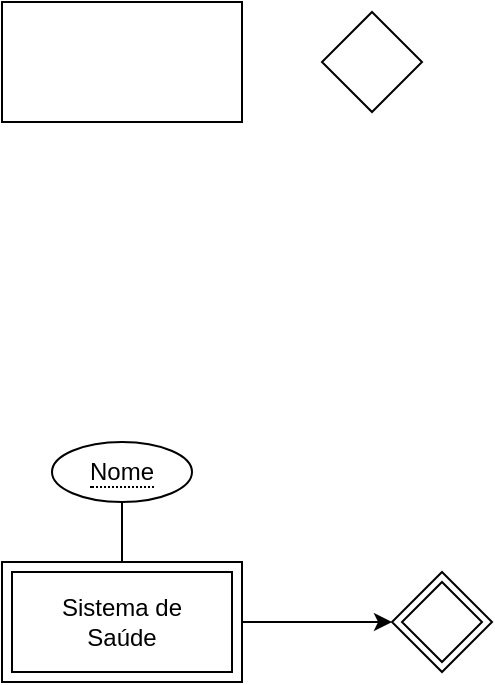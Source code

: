 <mxfile version="24.3.1" type="github">
  <diagram name="Page-1" id="Cw1P0HNPZCmHKnwz0BkA">
    <mxGraphModel dx="404" dy="205" grid="1" gridSize="10" guides="1" tooltips="1" connect="1" arrows="1" fold="1" page="1" pageScale="1" pageWidth="850" pageHeight="1100" math="0" shadow="0">
      <root>
        <mxCell id="0" />
        <mxCell id="1" parent="0" />
        <mxCell id="HlCZikocZT4bZZD4Iu_R-1" value="" style="whiteSpace=wrap;html=1;" parent="1" vertex="1">
          <mxGeometry x="80" y="70" width="120" height="60" as="geometry" />
        </mxCell>
        <mxCell id="D1tQ9XlrwvkGA66BsV1z-5" value="" style="rhombus;whiteSpace=wrap;html=1;" parent="1" vertex="1">
          <mxGeometry x="240" y="75" width="50" height="50" as="geometry" />
        </mxCell>
        <mxCell id="D1tQ9XlrwvkGA66BsV1z-8" value="" style="group;fillColor=none;" parent="1" vertex="1" connectable="0">
          <mxGeometry x="275" y="355" width="50" height="50" as="geometry" />
        </mxCell>
        <mxCell id="D1tQ9XlrwvkGA66BsV1z-10" value="" style="rhombus;whiteSpace=wrap;html=1;" parent="D1tQ9XlrwvkGA66BsV1z-8" vertex="1">
          <mxGeometry x="5" y="5" width="40" height="40" as="geometry" />
        </mxCell>
        <mxCell id="D1tQ9XlrwvkGA66BsV1z-9" value="" style="rhombus;whiteSpace=wrap;html=1;fillColor=none;" parent="D1tQ9XlrwvkGA66BsV1z-8" vertex="1">
          <mxGeometry width="50" height="50" as="geometry" />
        </mxCell>
        <mxCell id="D1tQ9XlrwvkGA66BsV1z-12" value="" style="group" parent="1" vertex="1" connectable="0">
          <mxGeometry x="80" y="350" width="120" height="60" as="geometry" />
        </mxCell>
        <mxCell id="D1tQ9XlrwvkGA66BsV1z-14" value="" style="rounded=0;whiteSpace=wrap;html=1;" parent="D1tQ9XlrwvkGA66BsV1z-12" vertex="1">
          <mxGeometry x="5" y="5" width="110" height="50" as="geometry" />
        </mxCell>
        <mxCell id="D1tQ9XlrwvkGA66BsV1z-13" value="Sistema de&lt;br&gt;&lt;div&gt;Saúde&lt;/div&gt;" style="rounded=0;whiteSpace=wrap;html=1;strokeColor=default;shadow=0;fillColor=none;" parent="D1tQ9XlrwvkGA66BsV1z-12" vertex="1">
          <mxGeometry width="120" height="60" as="geometry" />
        </mxCell>
        <mxCell id="DdSDdmWY8S0pBc8NFrgQ-3" value="&lt;span style=&quot;border-bottom: 1px dotted&quot;&gt;Nome&lt;/span&gt;" style="ellipse;whiteSpace=wrap;html=1;align=center;" parent="1" vertex="1">
          <mxGeometry x="105" y="290" width="70" height="30" as="geometry" />
        </mxCell>
        <mxCell id="DdSDdmWY8S0pBc8NFrgQ-9" style="edgeStyle=orthogonalEdgeStyle;rounded=0;orthogonalLoop=1;jettySize=auto;html=1;endArrow=none;endFill=0;" parent="1" source="D1tQ9XlrwvkGA66BsV1z-13" target="DdSDdmWY8S0pBc8NFrgQ-3" edge="1">
          <mxGeometry relative="1" as="geometry" />
        </mxCell>
        <mxCell id="gRKW3OH8UxbL-OJtyp0K-1" style="edgeStyle=orthogonalEdgeStyle;rounded=0;orthogonalLoop=1;jettySize=auto;html=1;" edge="1" parent="1" source="D1tQ9XlrwvkGA66BsV1z-13" target="D1tQ9XlrwvkGA66BsV1z-9">
          <mxGeometry relative="1" as="geometry" />
        </mxCell>
      </root>
    </mxGraphModel>
  </diagram>
</mxfile>
